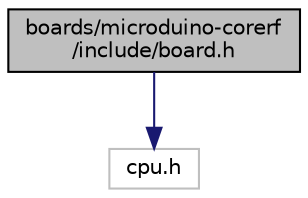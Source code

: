 digraph "boards/microduino-corerf/include/board.h"
{
 // LATEX_PDF_SIZE
  edge [fontname="Helvetica",fontsize="10",labelfontname="Helvetica",labelfontsize="10"];
  node [fontname="Helvetica",fontsize="10",shape=record];
  Node1 [label="boards/microduino-corerf\l/include/board.h",height=0.2,width=0.4,color="black", fillcolor="grey75", style="filled", fontcolor="black",tooltip="Board specific definitions for the Microduino CoreRF board."];
  Node1 -> Node2 [color="midnightblue",fontsize="10",style="solid",fontname="Helvetica"];
  Node2 [label="cpu.h",height=0.2,width=0.4,color="grey75", fillcolor="white", style="filled",tooltip=" "];
}
